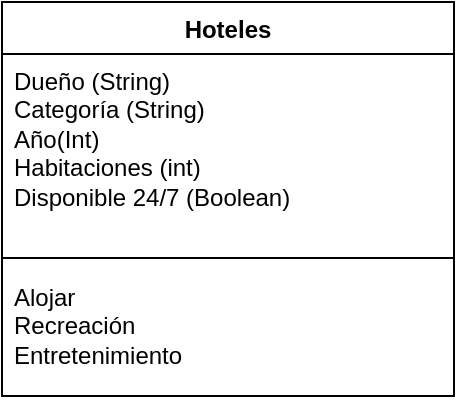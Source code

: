 <mxfile version="24.4.4" type="device">
  <diagram name="Página-1" id="czEp0nsEyQwNd12v8ww8">
    <mxGraphModel dx="1580" dy="1067" grid="0" gridSize="10" guides="1" tooltips="1" connect="1" arrows="1" fold="1" page="0" pageScale="1" pageWidth="827" pageHeight="1169" math="0" shadow="0">
      <root>
        <mxCell id="0" />
        <mxCell id="1" parent="0" />
        <mxCell id="UuYc5vmtJZvsAIwb0GfW-1" value="Hoteles" style="swimlane;fontStyle=1;align=center;verticalAlign=top;childLayout=stackLayout;horizontal=1;startSize=26;horizontalStack=0;resizeParent=1;resizeParentMax=0;resizeLast=0;collapsible=1;marginBottom=0;whiteSpace=wrap;html=1;" vertex="1" parent="1">
          <mxGeometry x="-283" y="-85" width="226" height="197" as="geometry" />
        </mxCell>
        <mxCell id="UuYc5vmtJZvsAIwb0GfW-2" value="Dueño (String)&lt;div&gt;Categoría (String)&lt;/div&gt;&lt;div&gt;Año(Int)&lt;/div&gt;&lt;div&gt;Habitaciones (int)&lt;/div&gt;&lt;div&gt;Disponible 24/7 (Boolean)&lt;/div&gt;&lt;div&gt;&lt;br&gt;&lt;/div&gt;" style="text;strokeColor=none;fillColor=none;align=left;verticalAlign=top;spacingLeft=4;spacingRight=4;overflow=hidden;rotatable=0;points=[[0,0.5],[1,0.5]];portConstraint=eastwest;whiteSpace=wrap;html=1;" vertex="1" parent="UuYc5vmtJZvsAIwb0GfW-1">
          <mxGeometry y="26" width="226" height="96" as="geometry" />
        </mxCell>
        <mxCell id="UuYc5vmtJZvsAIwb0GfW-3" value="" style="line;strokeWidth=1;fillColor=none;align=left;verticalAlign=middle;spacingTop=-1;spacingLeft=3;spacingRight=3;rotatable=0;labelPosition=right;points=[];portConstraint=eastwest;strokeColor=inherit;" vertex="1" parent="UuYc5vmtJZvsAIwb0GfW-1">
          <mxGeometry y="122" width="226" height="12" as="geometry" />
        </mxCell>
        <mxCell id="UuYc5vmtJZvsAIwb0GfW-4" value="Alojar&lt;div&gt;Recreación&lt;/div&gt;&lt;div&gt;Entretenimiento&lt;/div&gt;" style="text;strokeColor=none;fillColor=none;align=left;verticalAlign=top;spacingLeft=4;spacingRight=4;overflow=hidden;rotatable=0;points=[[0,0.5],[1,0.5]];portConstraint=eastwest;whiteSpace=wrap;html=1;" vertex="1" parent="UuYc5vmtJZvsAIwb0GfW-1">
          <mxGeometry y="134" width="226" height="63" as="geometry" />
        </mxCell>
      </root>
    </mxGraphModel>
  </diagram>
</mxfile>
